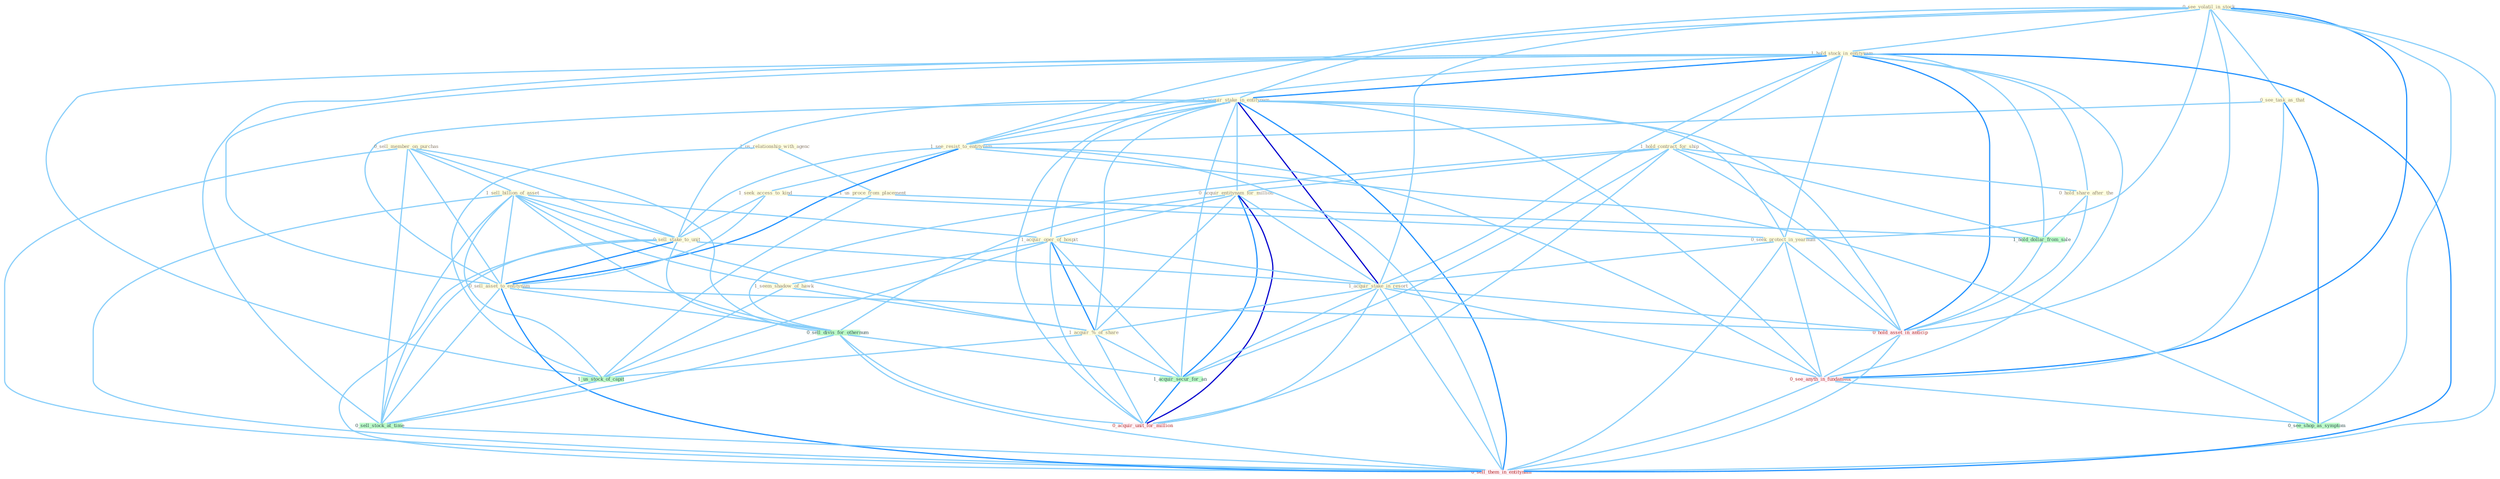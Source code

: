 Graph G{ 
    node
    [shape=polygon,style=filled,width=.5,height=.06,color="#BDFCC9",fixedsize=true,fontsize=4,
    fontcolor="#2f4f4f"];
    {node
    [color="#ffffe0", fontcolor="#8b7d6b"] "0_see_volatil_in_stock " "1_us_relationship_with_agenc " "0_see_task_as_that " "1_hold_stock_in_entitynam " "1_acquir_stake_in_entitynam " "0_sell_member_on_purchas " "1_see_resist_to_entitynam " "1_hold_contract_for_ship " "1_sell_billion_of_asset " "1_seek_access_to_kind " "0_seek_protect_in_yearnum " "0_acquir_entitynam_for_million " "1_acquir_oper_of_hospit " "0_sell_stake_to_unit " "1_acquir_stake_in_resort " "1_seem_shadow_of_hawk " "1_acquir_%_of_share " "0_hold_share_after_the " "1_us_proce_from_placement " "0_sell_asset_to_entitynam "}
{node [color="#fff0f5", fontcolor="#b22222"] "0_hold_asset_in_anticip " "0_see_anyth_in_fundament " "0_acquir_unit_for_million " "0_sell_them_in_entitynam "}
edge [color="#B0E2FF"];

	"0_see_volatil_in_stock " -- "0_see_task_as_that " [w="1", color="#87cefa" ];
	"0_see_volatil_in_stock " -- "1_hold_stock_in_entitynam " [w="1", color="#87cefa" ];
	"0_see_volatil_in_stock " -- "1_acquir_stake_in_entitynam " [w="1", color="#87cefa" ];
	"0_see_volatil_in_stock " -- "1_see_resist_to_entitynam " [w="1", color="#87cefa" ];
	"0_see_volatil_in_stock " -- "0_seek_protect_in_yearnum " [w="1", color="#87cefa" ];
	"0_see_volatil_in_stock " -- "1_acquir_stake_in_resort " [w="1", color="#87cefa" ];
	"0_see_volatil_in_stock " -- "0_hold_asset_in_anticip " [w="1", color="#87cefa" ];
	"0_see_volatil_in_stock " -- "0_see_anyth_in_fundament " [w="2", color="#1e90ff" , len=0.8];
	"0_see_volatil_in_stock " -- "0_see_shop_as_symptom " [w="1", color="#87cefa" ];
	"0_see_volatil_in_stock " -- "0_sell_them_in_entitynam " [w="1", color="#87cefa" ];
	"1_us_relationship_with_agenc " -- "1_us_proce_from_placement " [w="1", color="#87cefa" ];
	"1_us_relationship_with_agenc " -- "1_us_stock_of_capit " [w="1", color="#87cefa" ];
	"0_see_task_as_that " -- "1_see_resist_to_entitynam " [w="1", color="#87cefa" ];
	"0_see_task_as_that " -- "0_see_anyth_in_fundament " [w="1", color="#87cefa" ];
	"0_see_task_as_that " -- "0_see_shop_as_symptom " [w="2", color="#1e90ff" , len=0.8];
	"1_hold_stock_in_entitynam " -- "1_acquir_stake_in_entitynam " [w="2", color="#1e90ff" , len=0.8];
	"1_hold_stock_in_entitynam " -- "1_see_resist_to_entitynam " [w="1", color="#87cefa" ];
	"1_hold_stock_in_entitynam " -- "1_hold_contract_for_ship " [w="1", color="#87cefa" ];
	"1_hold_stock_in_entitynam " -- "0_seek_protect_in_yearnum " [w="1", color="#87cefa" ];
	"1_hold_stock_in_entitynam " -- "1_acquir_stake_in_resort " [w="1", color="#87cefa" ];
	"1_hold_stock_in_entitynam " -- "0_hold_share_after_the " [w="1", color="#87cefa" ];
	"1_hold_stock_in_entitynam " -- "0_sell_asset_to_entitynam " [w="1", color="#87cefa" ];
	"1_hold_stock_in_entitynam " -- "1_us_stock_of_capit " [w="1", color="#87cefa" ];
	"1_hold_stock_in_entitynam " -- "1_hold_dollar_from_sale " [w="1", color="#87cefa" ];
	"1_hold_stock_in_entitynam " -- "0_hold_asset_in_anticip " [w="2", color="#1e90ff" , len=0.8];
	"1_hold_stock_in_entitynam " -- "0_sell_stock_at_time " [w="1", color="#87cefa" ];
	"1_hold_stock_in_entitynam " -- "0_see_anyth_in_fundament " [w="1", color="#87cefa" ];
	"1_hold_stock_in_entitynam " -- "0_sell_them_in_entitynam " [w="2", color="#1e90ff" , len=0.8];
	"1_acquir_stake_in_entitynam " -- "1_see_resist_to_entitynam " [w="1", color="#87cefa" ];
	"1_acquir_stake_in_entitynam " -- "0_seek_protect_in_yearnum " [w="1", color="#87cefa" ];
	"1_acquir_stake_in_entitynam " -- "0_acquir_entitynam_for_million " [w="1", color="#87cefa" ];
	"1_acquir_stake_in_entitynam " -- "1_acquir_oper_of_hospit " [w="1", color="#87cefa" ];
	"1_acquir_stake_in_entitynam " -- "0_sell_stake_to_unit " [w="1", color="#87cefa" ];
	"1_acquir_stake_in_entitynam " -- "1_acquir_stake_in_resort " [w="3", color="#0000cd" , len=0.6];
	"1_acquir_stake_in_entitynam " -- "1_acquir_%_of_share " [w="1", color="#87cefa" ];
	"1_acquir_stake_in_entitynam " -- "0_sell_asset_to_entitynam " [w="1", color="#87cefa" ];
	"1_acquir_stake_in_entitynam " -- "1_acquir_secur_for_an " [w="1", color="#87cefa" ];
	"1_acquir_stake_in_entitynam " -- "0_hold_asset_in_anticip " [w="1", color="#87cefa" ];
	"1_acquir_stake_in_entitynam " -- "0_see_anyth_in_fundament " [w="1", color="#87cefa" ];
	"1_acquir_stake_in_entitynam " -- "0_acquir_unit_for_million " [w="1", color="#87cefa" ];
	"1_acquir_stake_in_entitynam " -- "0_sell_them_in_entitynam " [w="2", color="#1e90ff" , len=0.8];
	"0_sell_member_on_purchas " -- "1_sell_billion_of_asset " [w="1", color="#87cefa" ];
	"0_sell_member_on_purchas " -- "0_sell_stake_to_unit " [w="1", color="#87cefa" ];
	"0_sell_member_on_purchas " -- "0_sell_asset_to_entitynam " [w="1", color="#87cefa" ];
	"0_sell_member_on_purchas " -- "0_sell_divis_for_othernum " [w="1", color="#87cefa" ];
	"0_sell_member_on_purchas " -- "0_sell_stock_at_time " [w="1", color="#87cefa" ];
	"0_sell_member_on_purchas " -- "0_sell_them_in_entitynam " [w="1", color="#87cefa" ];
	"1_see_resist_to_entitynam " -- "1_seek_access_to_kind " [w="1", color="#87cefa" ];
	"1_see_resist_to_entitynam " -- "0_sell_stake_to_unit " [w="1", color="#87cefa" ];
	"1_see_resist_to_entitynam " -- "0_sell_asset_to_entitynam " [w="2", color="#1e90ff" , len=0.8];
	"1_see_resist_to_entitynam " -- "0_see_anyth_in_fundament " [w="1", color="#87cefa" ];
	"1_see_resist_to_entitynam " -- "0_see_shop_as_symptom " [w="1", color="#87cefa" ];
	"1_see_resist_to_entitynam " -- "0_sell_them_in_entitynam " [w="1", color="#87cefa" ];
	"1_hold_contract_for_ship " -- "0_acquir_entitynam_for_million " [w="1", color="#87cefa" ];
	"1_hold_contract_for_ship " -- "0_hold_share_after_the " [w="1", color="#87cefa" ];
	"1_hold_contract_for_ship " -- "0_sell_divis_for_othernum " [w="1", color="#87cefa" ];
	"1_hold_contract_for_ship " -- "1_acquir_secur_for_an " [w="1", color="#87cefa" ];
	"1_hold_contract_for_ship " -- "1_hold_dollar_from_sale " [w="1", color="#87cefa" ];
	"1_hold_contract_for_ship " -- "0_hold_asset_in_anticip " [w="1", color="#87cefa" ];
	"1_hold_contract_for_ship " -- "0_acquir_unit_for_million " [w="1", color="#87cefa" ];
	"1_sell_billion_of_asset " -- "1_acquir_oper_of_hospit " [w="1", color="#87cefa" ];
	"1_sell_billion_of_asset " -- "0_sell_stake_to_unit " [w="1", color="#87cefa" ];
	"1_sell_billion_of_asset " -- "1_seem_shadow_of_hawk " [w="1", color="#87cefa" ];
	"1_sell_billion_of_asset " -- "1_acquir_%_of_share " [w="1", color="#87cefa" ];
	"1_sell_billion_of_asset " -- "0_sell_asset_to_entitynam " [w="1", color="#87cefa" ];
	"1_sell_billion_of_asset " -- "0_sell_divis_for_othernum " [w="1", color="#87cefa" ];
	"1_sell_billion_of_asset " -- "1_us_stock_of_capit " [w="1", color="#87cefa" ];
	"1_sell_billion_of_asset " -- "0_sell_stock_at_time " [w="1", color="#87cefa" ];
	"1_sell_billion_of_asset " -- "0_sell_them_in_entitynam " [w="1", color="#87cefa" ];
	"1_seek_access_to_kind " -- "0_seek_protect_in_yearnum " [w="1", color="#87cefa" ];
	"1_seek_access_to_kind " -- "0_sell_stake_to_unit " [w="1", color="#87cefa" ];
	"1_seek_access_to_kind " -- "0_sell_asset_to_entitynam " [w="1", color="#87cefa" ];
	"0_seek_protect_in_yearnum " -- "1_acquir_stake_in_resort " [w="1", color="#87cefa" ];
	"0_seek_protect_in_yearnum " -- "0_hold_asset_in_anticip " [w="1", color="#87cefa" ];
	"0_seek_protect_in_yearnum " -- "0_see_anyth_in_fundament " [w="1", color="#87cefa" ];
	"0_seek_protect_in_yearnum " -- "0_sell_them_in_entitynam " [w="1", color="#87cefa" ];
	"0_acquir_entitynam_for_million " -- "1_acquir_oper_of_hospit " [w="1", color="#87cefa" ];
	"0_acquir_entitynam_for_million " -- "1_acquir_stake_in_resort " [w="1", color="#87cefa" ];
	"0_acquir_entitynam_for_million " -- "1_acquir_%_of_share " [w="1", color="#87cefa" ];
	"0_acquir_entitynam_for_million " -- "0_sell_divis_for_othernum " [w="1", color="#87cefa" ];
	"0_acquir_entitynam_for_million " -- "1_acquir_secur_for_an " [w="2", color="#1e90ff" , len=0.8];
	"0_acquir_entitynam_for_million " -- "0_acquir_unit_for_million " [w="3", color="#0000cd" , len=0.6];
	"1_acquir_oper_of_hospit " -- "1_acquir_stake_in_resort " [w="1", color="#87cefa" ];
	"1_acquir_oper_of_hospit " -- "1_seem_shadow_of_hawk " [w="1", color="#87cefa" ];
	"1_acquir_oper_of_hospit " -- "1_acquir_%_of_share " [w="2", color="#1e90ff" , len=0.8];
	"1_acquir_oper_of_hospit " -- "1_acquir_secur_for_an " [w="1", color="#87cefa" ];
	"1_acquir_oper_of_hospit " -- "1_us_stock_of_capit " [w="1", color="#87cefa" ];
	"1_acquir_oper_of_hospit " -- "0_acquir_unit_for_million " [w="1", color="#87cefa" ];
	"0_sell_stake_to_unit " -- "1_acquir_stake_in_resort " [w="1", color="#87cefa" ];
	"0_sell_stake_to_unit " -- "0_sell_asset_to_entitynam " [w="2", color="#1e90ff" , len=0.8];
	"0_sell_stake_to_unit " -- "0_sell_divis_for_othernum " [w="1", color="#87cefa" ];
	"0_sell_stake_to_unit " -- "0_sell_stock_at_time " [w="1", color="#87cefa" ];
	"0_sell_stake_to_unit " -- "0_sell_them_in_entitynam " [w="1", color="#87cefa" ];
	"1_acquir_stake_in_resort " -- "1_acquir_%_of_share " [w="1", color="#87cefa" ];
	"1_acquir_stake_in_resort " -- "1_acquir_secur_for_an " [w="1", color="#87cefa" ];
	"1_acquir_stake_in_resort " -- "0_hold_asset_in_anticip " [w="1", color="#87cefa" ];
	"1_acquir_stake_in_resort " -- "0_see_anyth_in_fundament " [w="1", color="#87cefa" ];
	"1_acquir_stake_in_resort " -- "0_acquir_unit_for_million " [w="1", color="#87cefa" ];
	"1_acquir_stake_in_resort " -- "0_sell_them_in_entitynam " [w="1", color="#87cefa" ];
	"1_seem_shadow_of_hawk " -- "1_acquir_%_of_share " [w="1", color="#87cefa" ];
	"1_seem_shadow_of_hawk " -- "1_us_stock_of_capit " [w="1", color="#87cefa" ];
	"1_acquir_%_of_share " -- "1_acquir_secur_for_an " [w="1", color="#87cefa" ];
	"1_acquir_%_of_share " -- "1_us_stock_of_capit " [w="1", color="#87cefa" ];
	"1_acquir_%_of_share " -- "0_acquir_unit_for_million " [w="1", color="#87cefa" ];
	"0_hold_share_after_the " -- "1_hold_dollar_from_sale " [w="1", color="#87cefa" ];
	"0_hold_share_after_the " -- "0_hold_asset_in_anticip " [w="1", color="#87cefa" ];
	"1_us_proce_from_placement " -- "1_us_stock_of_capit " [w="1", color="#87cefa" ];
	"1_us_proce_from_placement " -- "1_hold_dollar_from_sale " [w="1", color="#87cefa" ];
	"0_sell_asset_to_entitynam " -- "0_sell_divis_for_othernum " [w="1", color="#87cefa" ];
	"0_sell_asset_to_entitynam " -- "0_hold_asset_in_anticip " [w="1", color="#87cefa" ];
	"0_sell_asset_to_entitynam " -- "0_sell_stock_at_time " [w="1", color="#87cefa" ];
	"0_sell_asset_to_entitynam " -- "0_sell_them_in_entitynam " [w="2", color="#1e90ff" , len=0.8];
	"0_sell_divis_for_othernum " -- "1_acquir_secur_for_an " [w="1", color="#87cefa" ];
	"0_sell_divis_for_othernum " -- "0_sell_stock_at_time " [w="1", color="#87cefa" ];
	"0_sell_divis_for_othernum " -- "0_acquir_unit_for_million " [w="1", color="#87cefa" ];
	"0_sell_divis_for_othernum " -- "0_sell_them_in_entitynam " [w="1", color="#87cefa" ];
	"1_acquir_secur_for_an " -- "0_acquir_unit_for_million " [w="2", color="#1e90ff" , len=0.8];
	"1_us_stock_of_capit " -- "0_sell_stock_at_time " [w="1", color="#87cefa" ];
	"1_hold_dollar_from_sale " -- "0_hold_asset_in_anticip " [w="1", color="#87cefa" ];
	"0_hold_asset_in_anticip " -- "0_see_anyth_in_fundament " [w="1", color="#87cefa" ];
	"0_hold_asset_in_anticip " -- "0_sell_them_in_entitynam " [w="1", color="#87cefa" ];
	"0_sell_stock_at_time " -- "0_sell_them_in_entitynam " [w="1", color="#87cefa" ];
	"0_see_anyth_in_fundament " -- "0_see_shop_as_symptom " [w="1", color="#87cefa" ];
	"0_see_anyth_in_fundament " -- "0_sell_them_in_entitynam " [w="1", color="#87cefa" ];
}